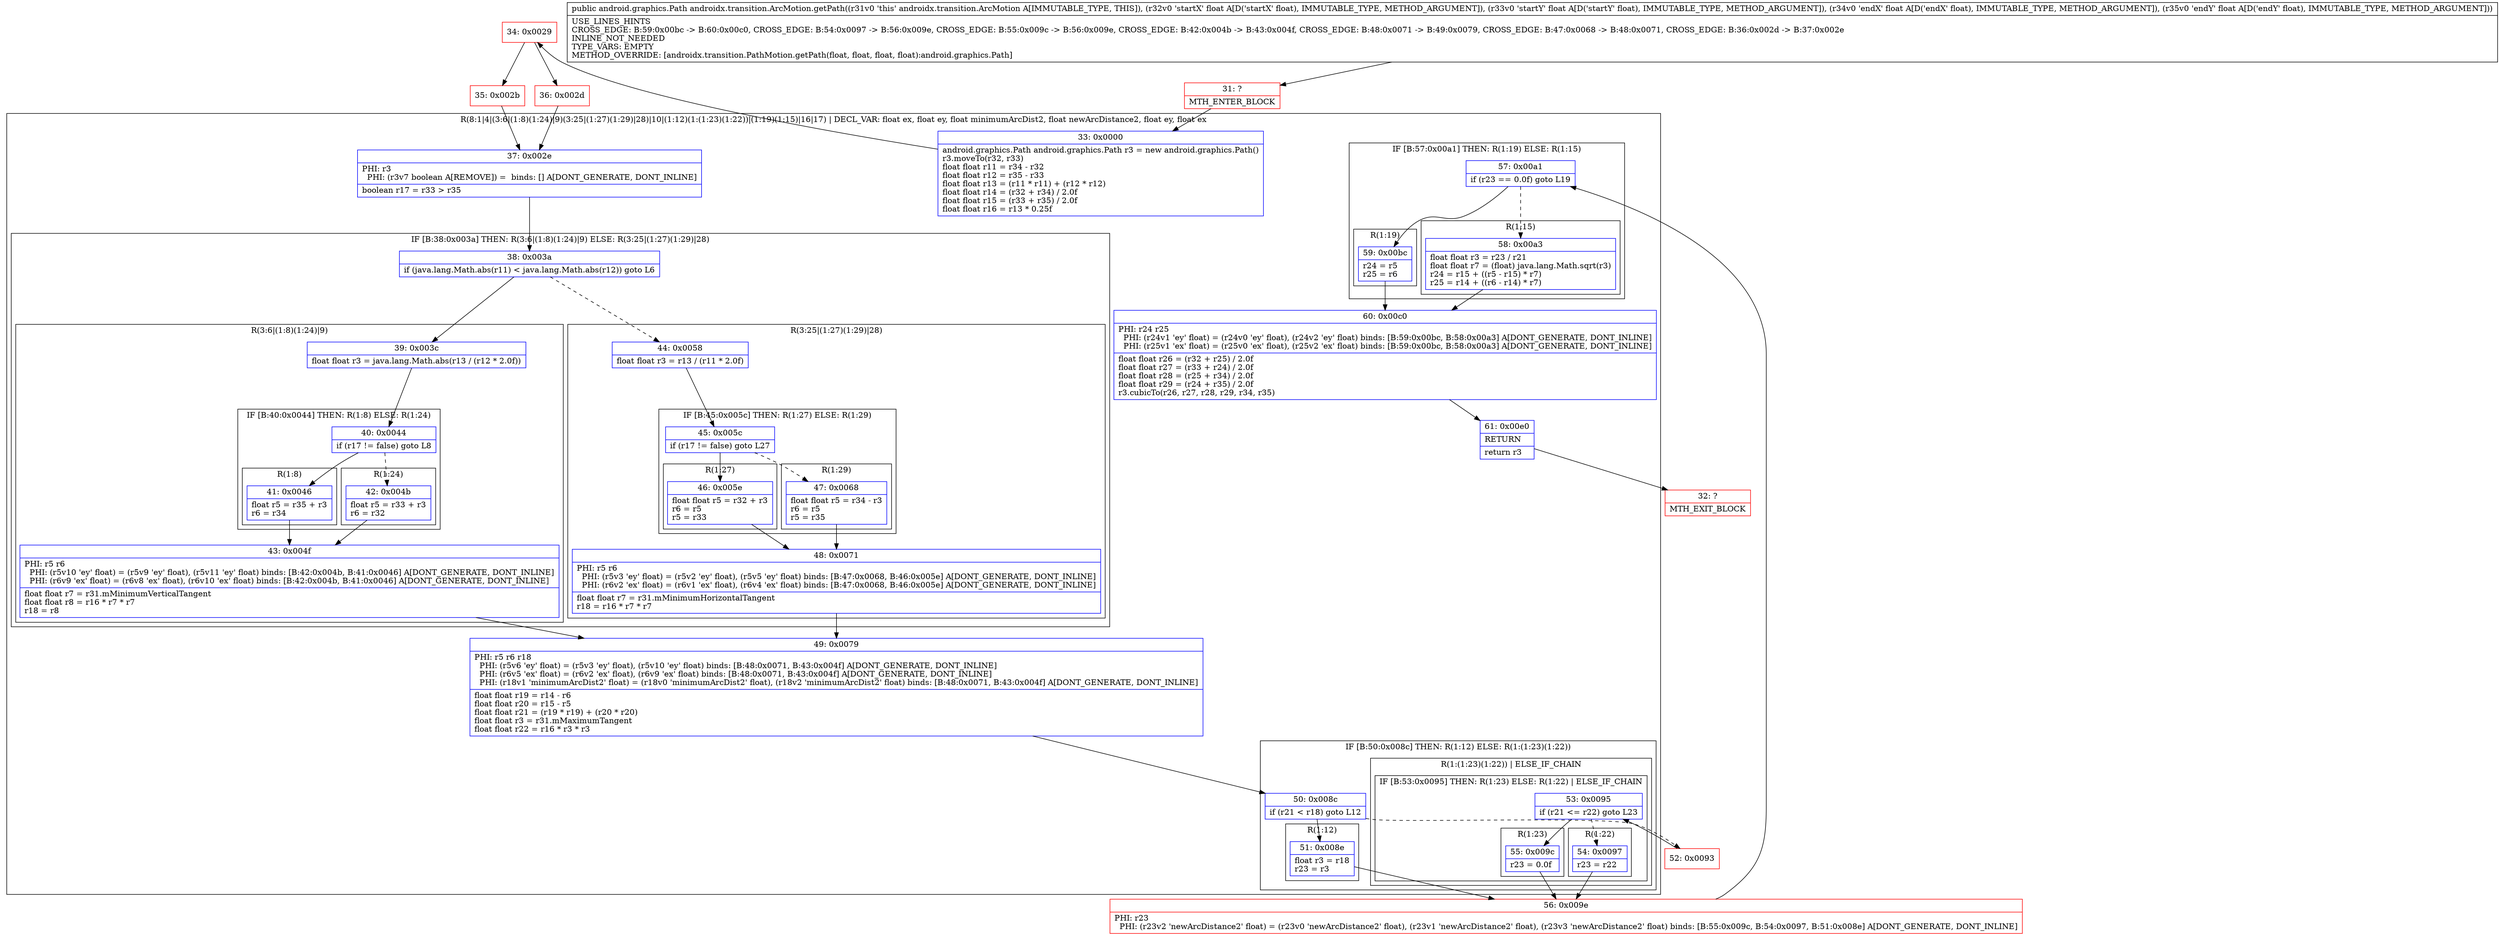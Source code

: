 digraph "CFG forandroidx.transition.ArcMotion.getPath(FFFF)Landroid\/graphics\/Path;" {
subgraph cluster_Region_119322260 {
label = "R(8:1|4|(3:6|(1:8)(1:24)|9)(3:25|(1:27)(1:29)|28)|10|(1:12)(1:(1:23)(1:22))|(1:19)(1:15)|16|17) | DECL_VAR: float ex, float ey, float minimumArcDist2, float newArcDistance2, float ey, float ex\l";
node [shape=record,color=blue];
Node_33 [shape=record,label="{33\:\ 0x0000|android.graphics.Path android.graphics.Path r3 = new android.graphics.Path()\lr3.moveTo(r32, r33)\lfloat float r11 = r34 \- r32\lfloat float r12 = r35 \- r33\lfloat float r13 = (r11 * r11) + (r12 * r12)\lfloat float r14 = (r32 + r34) \/ 2.0f\lfloat float r15 = (r33 + r35) \/ 2.0f\lfloat float r16 = r13 * 0.25f\l}"];
Node_37 [shape=record,label="{37\:\ 0x002e|PHI: r3 \l  PHI: (r3v7 boolean A[REMOVE]) =  binds: [] A[DONT_GENERATE, DONT_INLINE]\l|boolean r17 = r33 \> r35\l}"];
subgraph cluster_IfRegion_579250385 {
label = "IF [B:38:0x003a] THEN: R(3:6|(1:8)(1:24)|9) ELSE: R(3:25|(1:27)(1:29)|28)";
node [shape=record,color=blue];
Node_38 [shape=record,label="{38\:\ 0x003a|if (java.lang.Math.abs(r11) \< java.lang.Math.abs(r12)) goto L6\l}"];
subgraph cluster_Region_118713711 {
label = "R(3:6|(1:8)(1:24)|9)";
node [shape=record,color=blue];
Node_39 [shape=record,label="{39\:\ 0x003c|float float r3 = java.lang.Math.abs(r13 \/ (r12 * 2.0f))\l}"];
subgraph cluster_IfRegion_1913532245 {
label = "IF [B:40:0x0044] THEN: R(1:8) ELSE: R(1:24)";
node [shape=record,color=blue];
Node_40 [shape=record,label="{40\:\ 0x0044|if (r17 != false) goto L8\l}"];
subgraph cluster_Region_11872390 {
label = "R(1:8)";
node [shape=record,color=blue];
Node_41 [shape=record,label="{41\:\ 0x0046|float r5 = r35 + r3\lr6 = r34\l}"];
}
subgraph cluster_Region_1305476714 {
label = "R(1:24)";
node [shape=record,color=blue];
Node_42 [shape=record,label="{42\:\ 0x004b|float r5 = r33 + r3\lr6 = r32\l}"];
}
}
Node_43 [shape=record,label="{43\:\ 0x004f|PHI: r5 r6 \l  PHI: (r5v10 'ey' float) = (r5v9 'ey' float), (r5v11 'ey' float) binds: [B:42:0x004b, B:41:0x0046] A[DONT_GENERATE, DONT_INLINE]\l  PHI: (r6v9 'ex' float) = (r6v8 'ex' float), (r6v10 'ex' float) binds: [B:42:0x004b, B:41:0x0046] A[DONT_GENERATE, DONT_INLINE]\l|float float r7 = r31.mMinimumVerticalTangent\lfloat float r8 = r16 * r7 * r7\lr18 = r8\l}"];
}
subgraph cluster_Region_1038539435 {
label = "R(3:25|(1:27)(1:29)|28)";
node [shape=record,color=blue];
Node_44 [shape=record,label="{44\:\ 0x0058|float float r3 = r13 \/ (r11 * 2.0f)\l}"];
subgraph cluster_IfRegion_2042003517 {
label = "IF [B:45:0x005c] THEN: R(1:27) ELSE: R(1:29)";
node [shape=record,color=blue];
Node_45 [shape=record,label="{45\:\ 0x005c|if (r17 != false) goto L27\l}"];
subgraph cluster_Region_1708319345 {
label = "R(1:27)";
node [shape=record,color=blue];
Node_46 [shape=record,label="{46\:\ 0x005e|float float r5 = r32 + r3\lr6 = r5\lr5 = r33\l}"];
}
subgraph cluster_Region_1312298111 {
label = "R(1:29)";
node [shape=record,color=blue];
Node_47 [shape=record,label="{47\:\ 0x0068|float float r5 = r34 \- r3\lr6 = r5\lr5 = r35\l}"];
}
}
Node_48 [shape=record,label="{48\:\ 0x0071|PHI: r5 r6 \l  PHI: (r5v3 'ey' float) = (r5v2 'ey' float), (r5v5 'ey' float) binds: [B:47:0x0068, B:46:0x005e] A[DONT_GENERATE, DONT_INLINE]\l  PHI: (r6v2 'ex' float) = (r6v1 'ex' float), (r6v4 'ex' float) binds: [B:47:0x0068, B:46:0x005e] A[DONT_GENERATE, DONT_INLINE]\l|float float r7 = r31.mMinimumHorizontalTangent\lr18 = r16 * r7 * r7\l}"];
}
}
Node_49 [shape=record,label="{49\:\ 0x0079|PHI: r5 r6 r18 \l  PHI: (r5v6 'ey' float) = (r5v3 'ey' float), (r5v10 'ey' float) binds: [B:48:0x0071, B:43:0x004f] A[DONT_GENERATE, DONT_INLINE]\l  PHI: (r6v5 'ex' float) = (r6v2 'ex' float), (r6v9 'ex' float) binds: [B:48:0x0071, B:43:0x004f] A[DONT_GENERATE, DONT_INLINE]\l  PHI: (r18v1 'minimumArcDist2' float) = (r18v0 'minimumArcDist2' float), (r18v2 'minimumArcDist2' float) binds: [B:48:0x0071, B:43:0x004f] A[DONT_GENERATE, DONT_INLINE]\l|float float r19 = r14 \- r6\lfloat float r20 = r15 \- r5\lfloat float r21 = (r19 * r19) + (r20 * r20)\lfloat float r3 = r31.mMaximumTangent\lfloat float r22 = r16 * r3 * r3\l}"];
subgraph cluster_IfRegion_1921422219 {
label = "IF [B:50:0x008c] THEN: R(1:12) ELSE: R(1:(1:23)(1:22))";
node [shape=record,color=blue];
Node_50 [shape=record,label="{50\:\ 0x008c|if (r21 \< r18) goto L12\l}"];
subgraph cluster_Region_563694315 {
label = "R(1:12)";
node [shape=record,color=blue];
Node_51 [shape=record,label="{51\:\ 0x008e|float r3 = r18\lr23 = r3\l}"];
}
subgraph cluster_Region_1861126056 {
label = "R(1:(1:23)(1:22)) | ELSE_IF_CHAIN\l";
node [shape=record,color=blue];
subgraph cluster_IfRegion_2081679944 {
label = "IF [B:53:0x0095] THEN: R(1:23) ELSE: R(1:22) | ELSE_IF_CHAIN\l";
node [shape=record,color=blue];
Node_53 [shape=record,label="{53\:\ 0x0095|if (r21 \<= r22) goto L23\l}"];
subgraph cluster_Region_1741002579 {
label = "R(1:23)";
node [shape=record,color=blue];
Node_55 [shape=record,label="{55\:\ 0x009c|r23 = 0.0f\l}"];
}
subgraph cluster_Region_1310553870 {
label = "R(1:22)";
node [shape=record,color=blue];
Node_54 [shape=record,label="{54\:\ 0x0097|r23 = r22\l}"];
}
}
}
}
subgraph cluster_IfRegion_1794760487 {
label = "IF [B:57:0x00a1] THEN: R(1:19) ELSE: R(1:15)";
node [shape=record,color=blue];
Node_57 [shape=record,label="{57\:\ 0x00a1|if (r23 == 0.0f) goto L19\l}"];
subgraph cluster_Region_1111205178 {
label = "R(1:19)";
node [shape=record,color=blue];
Node_59 [shape=record,label="{59\:\ 0x00bc|r24 = r5\lr25 = r6\l}"];
}
subgraph cluster_Region_1700381455 {
label = "R(1:15)";
node [shape=record,color=blue];
Node_58 [shape=record,label="{58\:\ 0x00a3|float float r3 = r23 \/ r21\lfloat float r7 = (float) java.lang.Math.sqrt(r3)\lr24 = r15 + ((r5 \- r15) * r7)\lr25 = r14 + ((r6 \- r14) * r7)\l}"];
}
}
Node_60 [shape=record,label="{60\:\ 0x00c0|PHI: r24 r25 \l  PHI: (r24v1 'ey' float) = (r24v0 'ey' float), (r24v2 'ey' float) binds: [B:59:0x00bc, B:58:0x00a3] A[DONT_GENERATE, DONT_INLINE]\l  PHI: (r25v1 'ex' float) = (r25v0 'ex' float), (r25v2 'ex' float) binds: [B:59:0x00bc, B:58:0x00a3] A[DONT_GENERATE, DONT_INLINE]\l|float float r26 = (r32 + r25) \/ 2.0f\lfloat float r27 = (r33 + r24) \/ 2.0f\lfloat float r28 = (r25 + r34) \/ 2.0f\lfloat float r29 = (r24 + r35) \/ 2.0f\lr3.cubicTo(r26, r27, r28, r29, r34, r35)\l}"];
Node_61 [shape=record,label="{61\:\ 0x00e0|RETURN\l|return r3\l}"];
}
Node_31 [shape=record,color=red,label="{31\:\ ?|MTH_ENTER_BLOCK\l}"];
Node_34 [shape=record,color=red,label="{34\:\ 0x0029}"];
Node_35 [shape=record,color=red,label="{35\:\ 0x002b}"];
Node_56 [shape=record,color=red,label="{56\:\ 0x009e|PHI: r23 \l  PHI: (r23v2 'newArcDistance2' float) = (r23v0 'newArcDistance2' float), (r23v1 'newArcDistance2' float), (r23v3 'newArcDistance2' float) binds: [B:55:0x009c, B:54:0x0097, B:51:0x008e] A[DONT_GENERATE, DONT_INLINE]\l}"];
Node_32 [shape=record,color=red,label="{32\:\ ?|MTH_EXIT_BLOCK\l}"];
Node_52 [shape=record,color=red,label="{52\:\ 0x0093}"];
Node_36 [shape=record,color=red,label="{36\:\ 0x002d}"];
MethodNode[shape=record,label="{public android.graphics.Path androidx.transition.ArcMotion.getPath((r31v0 'this' androidx.transition.ArcMotion A[IMMUTABLE_TYPE, THIS]), (r32v0 'startX' float A[D('startX' float), IMMUTABLE_TYPE, METHOD_ARGUMENT]), (r33v0 'startY' float A[D('startY' float), IMMUTABLE_TYPE, METHOD_ARGUMENT]), (r34v0 'endX' float A[D('endX' float), IMMUTABLE_TYPE, METHOD_ARGUMENT]), (r35v0 'endY' float A[D('endY' float), IMMUTABLE_TYPE, METHOD_ARGUMENT]))  | USE_LINES_HINTS\lCROSS_EDGE: B:59:0x00bc \-\> B:60:0x00c0, CROSS_EDGE: B:54:0x0097 \-\> B:56:0x009e, CROSS_EDGE: B:55:0x009c \-\> B:56:0x009e, CROSS_EDGE: B:42:0x004b \-\> B:43:0x004f, CROSS_EDGE: B:48:0x0071 \-\> B:49:0x0079, CROSS_EDGE: B:47:0x0068 \-\> B:48:0x0071, CROSS_EDGE: B:36:0x002d \-\> B:37:0x002e\lINLINE_NOT_NEEDED\lTYPE_VARS: EMPTY\lMETHOD_OVERRIDE: [androidx.transition.PathMotion.getPath(float, float, float, float):android.graphics.Path]\l}"];
MethodNode -> Node_31;Node_33 -> Node_34;
Node_37 -> Node_38;
Node_38 -> Node_39;
Node_38 -> Node_44[style=dashed];
Node_39 -> Node_40;
Node_40 -> Node_41;
Node_40 -> Node_42[style=dashed];
Node_41 -> Node_43;
Node_42 -> Node_43;
Node_43 -> Node_49;
Node_44 -> Node_45;
Node_45 -> Node_46;
Node_45 -> Node_47[style=dashed];
Node_46 -> Node_48;
Node_47 -> Node_48;
Node_48 -> Node_49;
Node_49 -> Node_50;
Node_50 -> Node_51;
Node_50 -> Node_52[style=dashed];
Node_51 -> Node_56;
Node_53 -> Node_54[style=dashed];
Node_53 -> Node_55;
Node_55 -> Node_56;
Node_54 -> Node_56;
Node_57 -> Node_58[style=dashed];
Node_57 -> Node_59;
Node_59 -> Node_60;
Node_58 -> Node_60;
Node_60 -> Node_61;
Node_61 -> Node_32;
Node_31 -> Node_33;
Node_34 -> Node_35;
Node_34 -> Node_36;
Node_35 -> Node_37;
Node_56 -> Node_57;
Node_52 -> Node_53;
Node_36 -> Node_37;
}

